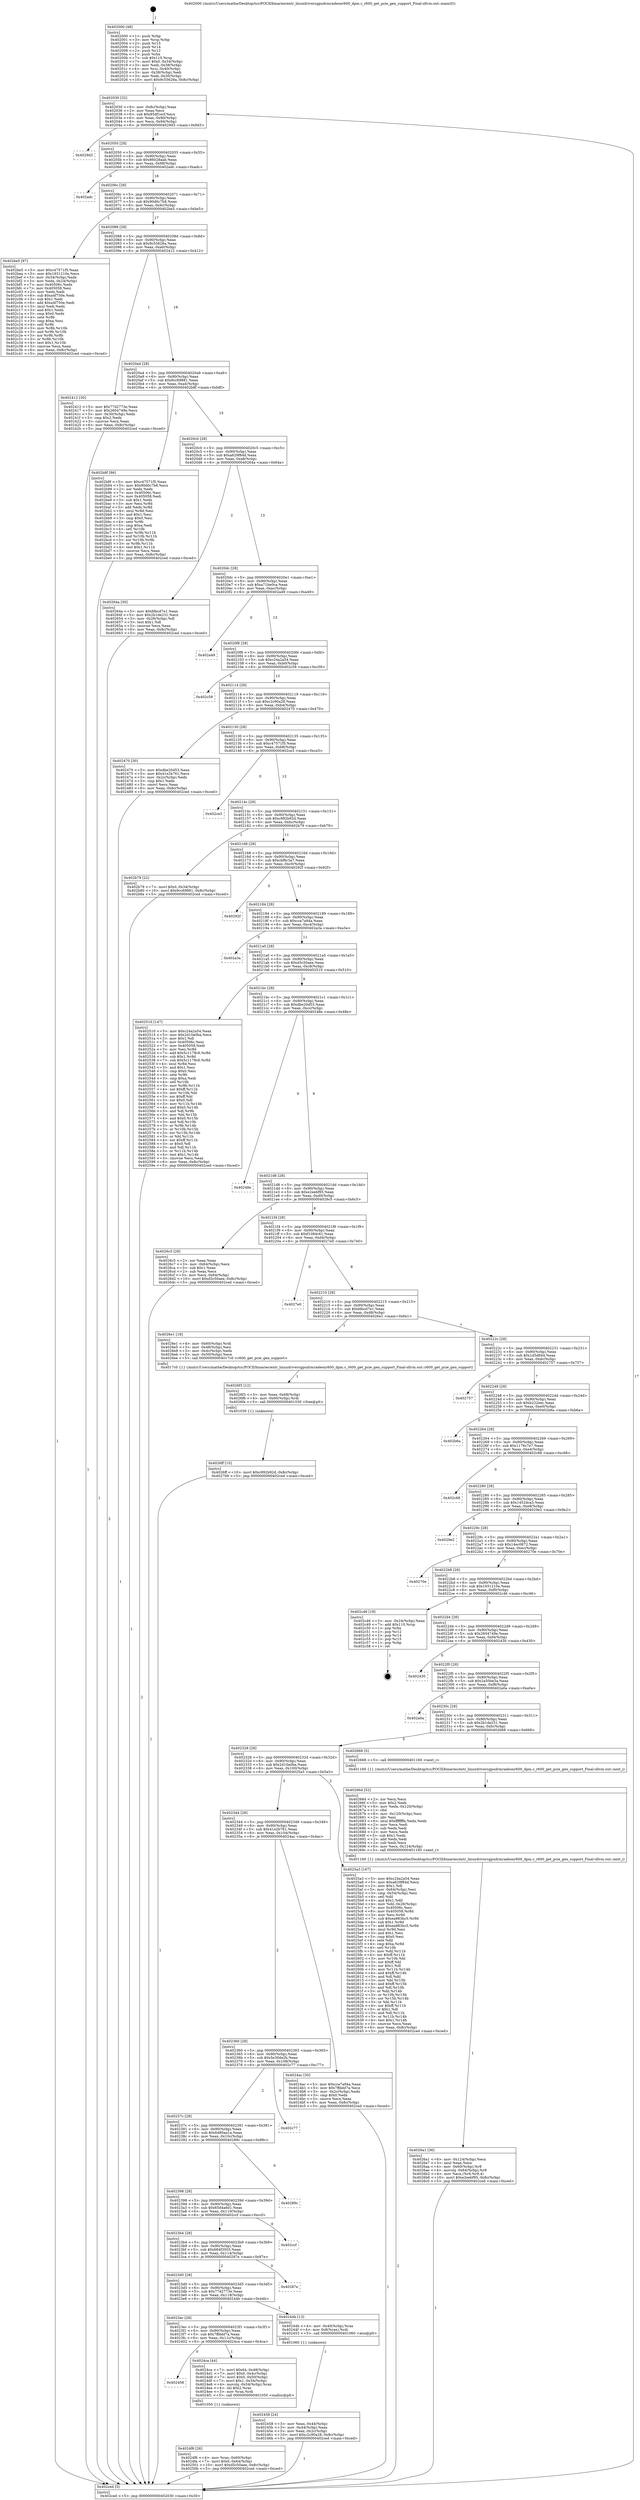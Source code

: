 digraph "0x402000" {
  label = "0x402000 (/mnt/c/Users/mathe/Desktop/tcc/POCII/binaries/extr_linuxdriversgpudrmradeonr600_dpm.c_r600_get_pcie_gen_support_Final-ollvm.out::main(0))"
  labelloc = "t"
  node[shape=record]

  Entry [label="",width=0.3,height=0.3,shape=circle,fillcolor=black,style=filled]
  "0x402030" [label="{
     0x402030 [32]\l
     | [instrs]\l
     &nbsp;&nbsp;0x402030 \<+6\>: mov -0x8c(%rbp),%eax\l
     &nbsp;&nbsp;0x402036 \<+2\>: mov %eax,%ecx\l
     &nbsp;&nbsp;0x402038 \<+6\>: sub $0x85df1ecf,%ecx\l
     &nbsp;&nbsp;0x40203e \<+6\>: mov %eax,-0x90(%rbp)\l
     &nbsp;&nbsp;0x402044 \<+6\>: mov %ecx,-0x94(%rbp)\l
     &nbsp;&nbsp;0x40204a \<+6\>: je 00000000004029d3 \<main+0x9d3\>\l
  }"]
  "0x4029d3" [label="{
     0x4029d3\l
  }", style=dashed]
  "0x402050" [label="{
     0x402050 [28]\l
     | [instrs]\l
     &nbsp;&nbsp;0x402050 \<+5\>: jmp 0000000000402055 \<main+0x55\>\l
     &nbsp;&nbsp;0x402055 \<+6\>: mov -0x90(%rbp),%eax\l
     &nbsp;&nbsp;0x40205b \<+5\>: sub $0x86028aab,%eax\l
     &nbsp;&nbsp;0x402060 \<+6\>: mov %eax,-0x98(%rbp)\l
     &nbsp;&nbsp;0x402066 \<+6\>: je 0000000000402adc \<main+0xadc\>\l
  }"]
  Exit [label="",width=0.3,height=0.3,shape=circle,fillcolor=black,style=filled,peripheries=2]
  "0x402adc" [label="{
     0x402adc\l
  }", style=dashed]
  "0x40206c" [label="{
     0x40206c [28]\l
     | [instrs]\l
     &nbsp;&nbsp;0x40206c \<+5\>: jmp 0000000000402071 \<main+0x71\>\l
     &nbsp;&nbsp;0x402071 \<+6\>: mov -0x90(%rbp),%eax\l
     &nbsp;&nbsp;0x402077 \<+5\>: sub $0x90d0c7b8,%eax\l
     &nbsp;&nbsp;0x40207c \<+6\>: mov %eax,-0x9c(%rbp)\l
     &nbsp;&nbsp;0x402082 \<+6\>: je 0000000000402be5 \<main+0xbe5\>\l
  }"]
  "0x4026ff" [label="{
     0x4026ff [15]\l
     | [instrs]\l
     &nbsp;&nbsp;0x4026ff \<+10\>: movl $0xc992b92d,-0x8c(%rbp)\l
     &nbsp;&nbsp;0x402709 \<+5\>: jmp 0000000000402ced \<main+0xced\>\l
  }"]
  "0x402be5" [label="{
     0x402be5 [97]\l
     | [instrs]\l
     &nbsp;&nbsp;0x402be5 \<+5\>: mov $0xc47571f5,%eax\l
     &nbsp;&nbsp;0x402bea \<+5\>: mov $0x1931210e,%ecx\l
     &nbsp;&nbsp;0x402bef \<+3\>: mov -0x34(%rbp),%edx\l
     &nbsp;&nbsp;0x402bf2 \<+3\>: mov %edx,-0x24(%rbp)\l
     &nbsp;&nbsp;0x402bf5 \<+7\>: mov 0x40506c,%edx\l
     &nbsp;&nbsp;0x402bfc \<+7\>: mov 0x405058,%esi\l
     &nbsp;&nbsp;0x402c03 \<+2\>: mov %edx,%edi\l
     &nbsp;&nbsp;0x402c05 \<+6\>: sub $0xa4f750e,%edi\l
     &nbsp;&nbsp;0x402c0b \<+3\>: sub $0x1,%edi\l
     &nbsp;&nbsp;0x402c0e \<+6\>: add $0xa4f750e,%edi\l
     &nbsp;&nbsp;0x402c14 \<+3\>: imul %edi,%edx\l
     &nbsp;&nbsp;0x402c17 \<+3\>: and $0x1,%edx\l
     &nbsp;&nbsp;0x402c1a \<+3\>: cmp $0x0,%edx\l
     &nbsp;&nbsp;0x402c1d \<+4\>: sete %r8b\l
     &nbsp;&nbsp;0x402c21 \<+3\>: cmp $0xa,%esi\l
     &nbsp;&nbsp;0x402c24 \<+4\>: setl %r9b\l
     &nbsp;&nbsp;0x402c28 \<+3\>: mov %r8b,%r10b\l
     &nbsp;&nbsp;0x402c2b \<+3\>: and %r9b,%r10b\l
     &nbsp;&nbsp;0x402c2e \<+3\>: xor %r9b,%r8b\l
     &nbsp;&nbsp;0x402c31 \<+3\>: or %r8b,%r10b\l
     &nbsp;&nbsp;0x402c34 \<+4\>: test $0x1,%r10b\l
     &nbsp;&nbsp;0x402c38 \<+3\>: cmovne %ecx,%eax\l
     &nbsp;&nbsp;0x402c3b \<+6\>: mov %eax,-0x8c(%rbp)\l
     &nbsp;&nbsp;0x402c41 \<+5\>: jmp 0000000000402ced \<main+0xced\>\l
  }"]
  "0x402088" [label="{
     0x402088 [28]\l
     | [instrs]\l
     &nbsp;&nbsp;0x402088 \<+5\>: jmp 000000000040208d \<main+0x8d\>\l
     &nbsp;&nbsp;0x40208d \<+6\>: mov -0x90(%rbp),%eax\l
     &nbsp;&nbsp;0x402093 \<+5\>: sub $0x9c55626a,%eax\l
     &nbsp;&nbsp;0x402098 \<+6\>: mov %eax,-0xa0(%rbp)\l
     &nbsp;&nbsp;0x40209e \<+6\>: je 0000000000402412 \<main+0x412\>\l
  }"]
  "0x4026f3" [label="{
     0x4026f3 [12]\l
     | [instrs]\l
     &nbsp;&nbsp;0x4026f3 \<+3\>: mov %eax,-0x68(%rbp)\l
     &nbsp;&nbsp;0x4026f6 \<+4\>: mov -0x60(%rbp),%rdi\l
     &nbsp;&nbsp;0x4026fa \<+5\>: call 0000000000401030 \<free@plt\>\l
     | [calls]\l
     &nbsp;&nbsp;0x401030 \{1\} (unknown)\l
  }"]
  "0x402412" [label="{
     0x402412 [30]\l
     | [instrs]\l
     &nbsp;&nbsp;0x402412 \<+5\>: mov $0x77d2773e,%eax\l
     &nbsp;&nbsp;0x402417 \<+5\>: mov $0x2604749e,%ecx\l
     &nbsp;&nbsp;0x40241c \<+3\>: mov -0x30(%rbp),%edx\l
     &nbsp;&nbsp;0x40241f \<+3\>: cmp $0x2,%edx\l
     &nbsp;&nbsp;0x402422 \<+3\>: cmovne %ecx,%eax\l
     &nbsp;&nbsp;0x402425 \<+6\>: mov %eax,-0x8c(%rbp)\l
     &nbsp;&nbsp;0x40242b \<+5\>: jmp 0000000000402ced \<main+0xced\>\l
  }"]
  "0x4020a4" [label="{
     0x4020a4 [28]\l
     | [instrs]\l
     &nbsp;&nbsp;0x4020a4 \<+5\>: jmp 00000000004020a9 \<main+0xa9\>\l
     &nbsp;&nbsp;0x4020a9 \<+6\>: mov -0x90(%rbp),%eax\l
     &nbsp;&nbsp;0x4020af \<+5\>: sub $0x9cc69881,%eax\l
     &nbsp;&nbsp;0x4020b4 \<+6\>: mov %eax,-0xa4(%rbp)\l
     &nbsp;&nbsp;0x4020ba \<+6\>: je 0000000000402b8f \<main+0xb8f\>\l
  }"]
  "0x402ced" [label="{
     0x402ced [5]\l
     | [instrs]\l
     &nbsp;&nbsp;0x402ced \<+5\>: jmp 0000000000402030 \<main+0x30\>\l
  }"]
  "0x402000" [label="{
     0x402000 [48]\l
     | [instrs]\l
     &nbsp;&nbsp;0x402000 \<+1\>: push %rbp\l
     &nbsp;&nbsp;0x402001 \<+3\>: mov %rsp,%rbp\l
     &nbsp;&nbsp;0x402004 \<+2\>: push %r15\l
     &nbsp;&nbsp;0x402006 \<+2\>: push %r14\l
     &nbsp;&nbsp;0x402008 \<+2\>: push %r12\l
     &nbsp;&nbsp;0x40200a \<+1\>: push %rbx\l
     &nbsp;&nbsp;0x40200b \<+7\>: sub $0x110,%rsp\l
     &nbsp;&nbsp;0x402012 \<+7\>: movl $0x0,-0x34(%rbp)\l
     &nbsp;&nbsp;0x402019 \<+3\>: mov %edi,-0x38(%rbp)\l
     &nbsp;&nbsp;0x40201c \<+4\>: mov %rsi,-0x40(%rbp)\l
     &nbsp;&nbsp;0x402020 \<+3\>: mov -0x38(%rbp),%edi\l
     &nbsp;&nbsp;0x402023 \<+3\>: mov %edi,-0x30(%rbp)\l
     &nbsp;&nbsp;0x402026 \<+10\>: movl $0x9c55626a,-0x8c(%rbp)\l
  }"]
  "0x4026a1" [label="{
     0x4026a1 [36]\l
     | [instrs]\l
     &nbsp;&nbsp;0x4026a1 \<+6\>: mov -0x124(%rbp),%ecx\l
     &nbsp;&nbsp;0x4026a7 \<+3\>: imul %eax,%ecx\l
     &nbsp;&nbsp;0x4026aa \<+4\>: mov -0x60(%rbp),%r8\l
     &nbsp;&nbsp;0x4026ae \<+4\>: movslq -0x64(%rbp),%r9\l
     &nbsp;&nbsp;0x4026b2 \<+4\>: mov %ecx,(%r8,%r9,4)\l
     &nbsp;&nbsp;0x4026b6 \<+10\>: movl $0xe2eebf95,-0x8c(%rbp)\l
     &nbsp;&nbsp;0x4026c0 \<+5\>: jmp 0000000000402ced \<main+0xced\>\l
  }"]
  "0x402b8f" [label="{
     0x402b8f [86]\l
     | [instrs]\l
     &nbsp;&nbsp;0x402b8f \<+5\>: mov $0xc47571f5,%eax\l
     &nbsp;&nbsp;0x402b94 \<+5\>: mov $0x90d0c7b8,%ecx\l
     &nbsp;&nbsp;0x402b99 \<+2\>: xor %edx,%edx\l
     &nbsp;&nbsp;0x402b9b \<+7\>: mov 0x40506c,%esi\l
     &nbsp;&nbsp;0x402ba2 \<+7\>: mov 0x405058,%edi\l
     &nbsp;&nbsp;0x402ba9 \<+3\>: sub $0x1,%edx\l
     &nbsp;&nbsp;0x402bac \<+3\>: mov %esi,%r8d\l
     &nbsp;&nbsp;0x402baf \<+3\>: add %edx,%r8d\l
     &nbsp;&nbsp;0x402bb2 \<+4\>: imul %r8d,%esi\l
     &nbsp;&nbsp;0x402bb6 \<+3\>: and $0x1,%esi\l
     &nbsp;&nbsp;0x402bb9 \<+3\>: cmp $0x0,%esi\l
     &nbsp;&nbsp;0x402bbc \<+4\>: sete %r9b\l
     &nbsp;&nbsp;0x402bc0 \<+3\>: cmp $0xa,%edi\l
     &nbsp;&nbsp;0x402bc3 \<+4\>: setl %r10b\l
     &nbsp;&nbsp;0x402bc7 \<+3\>: mov %r9b,%r11b\l
     &nbsp;&nbsp;0x402bca \<+3\>: and %r10b,%r11b\l
     &nbsp;&nbsp;0x402bcd \<+3\>: xor %r10b,%r9b\l
     &nbsp;&nbsp;0x402bd0 \<+3\>: or %r9b,%r11b\l
     &nbsp;&nbsp;0x402bd3 \<+4\>: test $0x1,%r11b\l
     &nbsp;&nbsp;0x402bd7 \<+3\>: cmovne %ecx,%eax\l
     &nbsp;&nbsp;0x402bda \<+6\>: mov %eax,-0x8c(%rbp)\l
     &nbsp;&nbsp;0x402be0 \<+5\>: jmp 0000000000402ced \<main+0xced\>\l
  }"]
  "0x4020c0" [label="{
     0x4020c0 [28]\l
     | [instrs]\l
     &nbsp;&nbsp;0x4020c0 \<+5\>: jmp 00000000004020c5 \<main+0xc5\>\l
     &nbsp;&nbsp;0x4020c5 \<+6\>: mov -0x90(%rbp),%eax\l
     &nbsp;&nbsp;0x4020cb \<+5\>: sub $0xa629f84d,%eax\l
     &nbsp;&nbsp;0x4020d0 \<+6\>: mov %eax,-0xa8(%rbp)\l
     &nbsp;&nbsp;0x4020d6 \<+6\>: je 000000000040264a \<main+0x64a\>\l
  }"]
  "0x40266d" [label="{
     0x40266d [52]\l
     | [instrs]\l
     &nbsp;&nbsp;0x40266d \<+2\>: xor %ecx,%ecx\l
     &nbsp;&nbsp;0x40266f \<+5\>: mov $0x2,%edx\l
     &nbsp;&nbsp;0x402674 \<+6\>: mov %edx,-0x120(%rbp)\l
     &nbsp;&nbsp;0x40267a \<+1\>: cltd\l
     &nbsp;&nbsp;0x40267b \<+6\>: mov -0x120(%rbp),%esi\l
     &nbsp;&nbsp;0x402681 \<+2\>: idiv %esi\l
     &nbsp;&nbsp;0x402683 \<+6\>: imul $0xfffffffe,%edx,%edx\l
     &nbsp;&nbsp;0x402689 \<+2\>: mov %ecx,%edi\l
     &nbsp;&nbsp;0x40268b \<+2\>: sub %edx,%edi\l
     &nbsp;&nbsp;0x40268d \<+2\>: mov %ecx,%edx\l
     &nbsp;&nbsp;0x40268f \<+3\>: sub $0x1,%edx\l
     &nbsp;&nbsp;0x402692 \<+2\>: add %edx,%edi\l
     &nbsp;&nbsp;0x402694 \<+2\>: sub %edi,%ecx\l
     &nbsp;&nbsp;0x402696 \<+6\>: mov %ecx,-0x124(%rbp)\l
     &nbsp;&nbsp;0x40269c \<+5\>: call 0000000000401160 \<next_i\>\l
     | [calls]\l
     &nbsp;&nbsp;0x401160 \{1\} (/mnt/c/Users/mathe/Desktop/tcc/POCII/binaries/extr_linuxdriversgpudrmradeonr600_dpm.c_r600_get_pcie_gen_support_Final-ollvm.out::next_i)\l
  }"]
  "0x40264a" [label="{
     0x40264a [30]\l
     | [instrs]\l
     &nbsp;&nbsp;0x40264a \<+5\>: mov $0xfdbcd7e1,%eax\l
     &nbsp;&nbsp;0x40264f \<+5\>: mov $0x2b1de231,%ecx\l
     &nbsp;&nbsp;0x402654 \<+3\>: mov -0x26(%rbp),%dl\l
     &nbsp;&nbsp;0x402657 \<+3\>: test $0x1,%dl\l
     &nbsp;&nbsp;0x40265a \<+3\>: cmovne %ecx,%eax\l
     &nbsp;&nbsp;0x40265d \<+6\>: mov %eax,-0x8c(%rbp)\l
     &nbsp;&nbsp;0x402663 \<+5\>: jmp 0000000000402ced \<main+0xced\>\l
  }"]
  "0x4020dc" [label="{
     0x4020dc [28]\l
     | [instrs]\l
     &nbsp;&nbsp;0x4020dc \<+5\>: jmp 00000000004020e1 \<main+0xe1\>\l
     &nbsp;&nbsp;0x4020e1 \<+6\>: mov -0x90(%rbp),%eax\l
     &nbsp;&nbsp;0x4020e7 \<+5\>: sub $0xa71be0ca,%eax\l
     &nbsp;&nbsp;0x4020ec \<+6\>: mov %eax,-0xac(%rbp)\l
     &nbsp;&nbsp;0x4020f2 \<+6\>: je 0000000000402a49 \<main+0xa49\>\l
  }"]
  "0x4024f6" [label="{
     0x4024f6 [26]\l
     | [instrs]\l
     &nbsp;&nbsp;0x4024f6 \<+4\>: mov %rax,-0x60(%rbp)\l
     &nbsp;&nbsp;0x4024fa \<+7\>: movl $0x0,-0x64(%rbp)\l
     &nbsp;&nbsp;0x402501 \<+10\>: movl $0xd5c50aee,-0x8c(%rbp)\l
     &nbsp;&nbsp;0x40250b \<+5\>: jmp 0000000000402ced \<main+0xced\>\l
  }"]
  "0x402a49" [label="{
     0x402a49\l
  }", style=dashed]
  "0x4020f8" [label="{
     0x4020f8 [28]\l
     | [instrs]\l
     &nbsp;&nbsp;0x4020f8 \<+5\>: jmp 00000000004020fd \<main+0xfd\>\l
     &nbsp;&nbsp;0x4020fd \<+6\>: mov -0x90(%rbp),%eax\l
     &nbsp;&nbsp;0x402103 \<+5\>: sub $0xc24a2a54,%eax\l
     &nbsp;&nbsp;0x402108 \<+6\>: mov %eax,-0xb0(%rbp)\l
     &nbsp;&nbsp;0x40210e \<+6\>: je 0000000000402c59 \<main+0xc59\>\l
  }"]
  "0x402408" [label="{
     0x402408\l
  }", style=dashed]
  "0x402c59" [label="{
     0x402c59\l
  }", style=dashed]
  "0x402114" [label="{
     0x402114 [28]\l
     | [instrs]\l
     &nbsp;&nbsp;0x402114 \<+5\>: jmp 0000000000402119 \<main+0x119\>\l
     &nbsp;&nbsp;0x402119 \<+6\>: mov -0x90(%rbp),%eax\l
     &nbsp;&nbsp;0x40211f \<+5\>: sub $0xc2c90a28,%eax\l
     &nbsp;&nbsp;0x402124 \<+6\>: mov %eax,-0xb4(%rbp)\l
     &nbsp;&nbsp;0x40212a \<+6\>: je 0000000000402470 \<main+0x470\>\l
  }"]
  "0x4024ca" [label="{
     0x4024ca [44]\l
     | [instrs]\l
     &nbsp;&nbsp;0x4024ca \<+7\>: movl $0x64,-0x48(%rbp)\l
     &nbsp;&nbsp;0x4024d1 \<+7\>: movl $0x0,-0x4c(%rbp)\l
     &nbsp;&nbsp;0x4024d8 \<+7\>: movl $0x0,-0x50(%rbp)\l
     &nbsp;&nbsp;0x4024df \<+7\>: movl $0x1,-0x54(%rbp)\l
     &nbsp;&nbsp;0x4024e6 \<+4\>: movslq -0x54(%rbp),%rax\l
     &nbsp;&nbsp;0x4024ea \<+4\>: shl $0x2,%rax\l
     &nbsp;&nbsp;0x4024ee \<+3\>: mov %rax,%rdi\l
     &nbsp;&nbsp;0x4024f1 \<+5\>: call 0000000000401050 \<malloc@plt\>\l
     | [calls]\l
     &nbsp;&nbsp;0x401050 \{1\} (unknown)\l
  }"]
  "0x402470" [label="{
     0x402470 [30]\l
     | [instrs]\l
     &nbsp;&nbsp;0x402470 \<+5\>: mov $0xdbe20d53,%eax\l
     &nbsp;&nbsp;0x402475 \<+5\>: mov $0x41e2b761,%ecx\l
     &nbsp;&nbsp;0x40247a \<+3\>: mov -0x2c(%rbp),%edx\l
     &nbsp;&nbsp;0x40247d \<+3\>: cmp $0x1,%edx\l
     &nbsp;&nbsp;0x402480 \<+3\>: cmovl %ecx,%eax\l
     &nbsp;&nbsp;0x402483 \<+6\>: mov %eax,-0x8c(%rbp)\l
     &nbsp;&nbsp;0x402489 \<+5\>: jmp 0000000000402ced \<main+0xced\>\l
  }"]
  "0x402130" [label="{
     0x402130 [28]\l
     | [instrs]\l
     &nbsp;&nbsp;0x402130 \<+5\>: jmp 0000000000402135 \<main+0x135\>\l
     &nbsp;&nbsp;0x402135 \<+6\>: mov -0x90(%rbp),%eax\l
     &nbsp;&nbsp;0x40213b \<+5\>: sub $0xc47571f5,%eax\l
     &nbsp;&nbsp;0x402140 \<+6\>: mov %eax,-0xb8(%rbp)\l
     &nbsp;&nbsp;0x402146 \<+6\>: je 0000000000402ce3 \<main+0xce3\>\l
  }"]
  "0x402458" [label="{
     0x402458 [24]\l
     | [instrs]\l
     &nbsp;&nbsp;0x402458 \<+3\>: mov %eax,-0x44(%rbp)\l
     &nbsp;&nbsp;0x40245b \<+3\>: mov -0x44(%rbp),%eax\l
     &nbsp;&nbsp;0x40245e \<+3\>: mov %eax,-0x2c(%rbp)\l
     &nbsp;&nbsp;0x402461 \<+10\>: movl $0xc2c90a28,-0x8c(%rbp)\l
     &nbsp;&nbsp;0x40246b \<+5\>: jmp 0000000000402ced \<main+0xced\>\l
  }"]
  "0x402ce3" [label="{
     0x402ce3\l
  }", style=dashed]
  "0x40214c" [label="{
     0x40214c [28]\l
     | [instrs]\l
     &nbsp;&nbsp;0x40214c \<+5\>: jmp 0000000000402151 \<main+0x151\>\l
     &nbsp;&nbsp;0x402151 \<+6\>: mov -0x90(%rbp),%eax\l
     &nbsp;&nbsp;0x402157 \<+5\>: sub $0xc992b92d,%eax\l
     &nbsp;&nbsp;0x40215c \<+6\>: mov %eax,-0xbc(%rbp)\l
     &nbsp;&nbsp;0x402162 \<+6\>: je 0000000000402b79 \<main+0xb79\>\l
  }"]
  "0x4023ec" [label="{
     0x4023ec [28]\l
     | [instrs]\l
     &nbsp;&nbsp;0x4023ec \<+5\>: jmp 00000000004023f1 \<main+0x3f1\>\l
     &nbsp;&nbsp;0x4023f1 \<+6\>: mov -0x90(%rbp),%eax\l
     &nbsp;&nbsp;0x4023f7 \<+5\>: sub $0x7ffddd7a,%eax\l
     &nbsp;&nbsp;0x4023fc \<+6\>: mov %eax,-0x11c(%rbp)\l
     &nbsp;&nbsp;0x402402 \<+6\>: je 00000000004024ca \<main+0x4ca\>\l
  }"]
  "0x402b79" [label="{
     0x402b79 [22]\l
     | [instrs]\l
     &nbsp;&nbsp;0x402b79 \<+7\>: movl $0x0,-0x34(%rbp)\l
     &nbsp;&nbsp;0x402b80 \<+10\>: movl $0x9cc69881,-0x8c(%rbp)\l
     &nbsp;&nbsp;0x402b8a \<+5\>: jmp 0000000000402ced \<main+0xced\>\l
  }"]
  "0x402168" [label="{
     0x402168 [28]\l
     | [instrs]\l
     &nbsp;&nbsp;0x402168 \<+5\>: jmp 000000000040216d \<main+0x16d\>\l
     &nbsp;&nbsp;0x40216d \<+6\>: mov -0x90(%rbp),%eax\l
     &nbsp;&nbsp;0x402173 \<+5\>: sub $0xcbf8c3a7,%eax\l
     &nbsp;&nbsp;0x402178 \<+6\>: mov %eax,-0xc0(%rbp)\l
     &nbsp;&nbsp;0x40217e \<+6\>: je 000000000040292f \<main+0x92f\>\l
  }"]
  "0x40244b" [label="{
     0x40244b [13]\l
     | [instrs]\l
     &nbsp;&nbsp;0x40244b \<+4\>: mov -0x40(%rbp),%rax\l
     &nbsp;&nbsp;0x40244f \<+4\>: mov 0x8(%rax),%rdi\l
     &nbsp;&nbsp;0x402453 \<+5\>: call 0000000000401060 \<atoi@plt\>\l
     | [calls]\l
     &nbsp;&nbsp;0x401060 \{1\} (unknown)\l
  }"]
  "0x40292f" [label="{
     0x40292f\l
  }", style=dashed]
  "0x402184" [label="{
     0x402184 [28]\l
     | [instrs]\l
     &nbsp;&nbsp;0x402184 \<+5\>: jmp 0000000000402189 \<main+0x189\>\l
     &nbsp;&nbsp;0x402189 \<+6\>: mov -0x90(%rbp),%eax\l
     &nbsp;&nbsp;0x40218f \<+5\>: sub $0xcca7a94a,%eax\l
     &nbsp;&nbsp;0x402194 \<+6\>: mov %eax,-0xc4(%rbp)\l
     &nbsp;&nbsp;0x40219a \<+6\>: je 0000000000402a3a \<main+0xa3a\>\l
  }"]
  "0x4023d0" [label="{
     0x4023d0 [28]\l
     | [instrs]\l
     &nbsp;&nbsp;0x4023d0 \<+5\>: jmp 00000000004023d5 \<main+0x3d5\>\l
     &nbsp;&nbsp;0x4023d5 \<+6\>: mov -0x90(%rbp),%eax\l
     &nbsp;&nbsp;0x4023db \<+5\>: sub $0x77d2773e,%eax\l
     &nbsp;&nbsp;0x4023e0 \<+6\>: mov %eax,-0x118(%rbp)\l
     &nbsp;&nbsp;0x4023e6 \<+6\>: je 000000000040244b \<main+0x44b\>\l
  }"]
  "0x402a3a" [label="{
     0x402a3a\l
  }", style=dashed]
  "0x4021a0" [label="{
     0x4021a0 [28]\l
     | [instrs]\l
     &nbsp;&nbsp;0x4021a0 \<+5\>: jmp 00000000004021a5 \<main+0x1a5\>\l
     &nbsp;&nbsp;0x4021a5 \<+6\>: mov -0x90(%rbp),%eax\l
     &nbsp;&nbsp;0x4021ab \<+5\>: sub $0xd5c50aee,%eax\l
     &nbsp;&nbsp;0x4021b0 \<+6\>: mov %eax,-0xc8(%rbp)\l
     &nbsp;&nbsp;0x4021b6 \<+6\>: je 0000000000402510 \<main+0x510\>\l
  }"]
  "0x40287e" [label="{
     0x40287e\l
  }", style=dashed]
  "0x402510" [label="{
     0x402510 [147]\l
     | [instrs]\l
     &nbsp;&nbsp;0x402510 \<+5\>: mov $0xc24a2a54,%eax\l
     &nbsp;&nbsp;0x402515 \<+5\>: mov $0x2d10a0ba,%ecx\l
     &nbsp;&nbsp;0x40251a \<+2\>: mov $0x1,%dl\l
     &nbsp;&nbsp;0x40251c \<+7\>: mov 0x40506c,%esi\l
     &nbsp;&nbsp;0x402523 \<+7\>: mov 0x405058,%edi\l
     &nbsp;&nbsp;0x40252a \<+3\>: mov %esi,%r8d\l
     &nbsp;&nbsp;0x40252d \<+7\>: add $0x5c1178c6,%r8d\l
     &nbsp;&nbsp;0x402534 \<+4\>: sub $0x1,%r8d\l
     &nbsp;&nbsp;0x402538 \<+7\>: sub $0x5c1178c6,%r8d\l
     &nbsp;&nbsp;0x40253f \<+4\>: imul %r8d,%esi\l
     &nbsp;&nbsp;0x402543 \<+3\>: and $0x1,%esi\l
     &nbsp;&nbsp;0x402546 \<+3\>: cmp $0x0,%esi\l
     &nbsp;&nbsp;0x402549 \<+4\>: sete %r9b\l
     &nbsp;&nbsp;0x40254d \<+3\>: cmp $0xa,%edi\l
     &nbsp;&nbsp;0x402550 \<+4\>: setl %r10b\l
     &nbsp;&nbsp;0x402554 \<+3\>: mov %r9b,%r11b\l
     &nbsp;&nbsp;0x402557 \<+4\>: xor $0xff,%r11b\l
     &nbsp;&nbsp;0x40255b \<+3\>: mov %r10b,%bl\l
     &nbsp;&nbsp;0x40255e \<+3\>: xor $0xff,%bl\l
     &nbsp;&nbsp;0x402561 \<+3\>: xor $0x0,%dl\l
     &nbsp;&nbsp;0x402564 \<+3\>: mov %r11b,%r14b\l
     &nbsp;&nbsp;0x402567 \<+4\>: and $0x0,%r14b\l
     &nbsp;&nbsp;0x40256b \<+3\>: and %dl,%r9b\l
     &nbsp;&nbsp;0x40256e \<+3\>: mov %bl,%r15b\l
     &nbsp;&nbsp;0x402571 \<+4\>: and $0x0,%r15b\l
     &nbsp;&nbsp;0x402575 \<+3\>: and %dl,%r10b\l
     &nbsp;&nbsp;0x402578 \<+3\>: or %r9b,%r14b\l
     &nbsp;&nbsp;0x40257b \<+3\>: or %r10b,%r15b\l
     &nbsp;&nbsp;0x40257e \<+3\>: xor %r15b,%r14b\l
     &nbsp;&nbsp;0x402581 \<+3\>: or %bl,%r11b\l
     &nbsp;&nbsp;0x402584 \<+4\>: xor $0xff,%r11b\l
     &nbsp;&nbsp;0x402588 \<+3\>: or $0x0,%dl\l
     &nbsp;&nbsp;0x40258b \<+3\>: and %dl,%r11b\l
     &nbsp;&nbsp;0x40258e \<+3\>: or %r11b,%r14b\l
     &nbsp;&nbsp;0x402591 \<+4\>: test $0x1,%r14b\l
     &nbsp;&nbsp;0x402595 \<+3\>: cmovne %ecx,%eax\l
     &nbsp;&nbsp;0x402598 \<+6\>: mov %eax,-0x8c(%rbp)\l
     &nbsp;&nbsp;0x40259e \<+5\>: jmp 0000000000402ced \<main+0xced\>\l
  }"]
  "0x4021bc" [label="{
     0x4021bc [28]\l
     | [instrs]\l
     &nbsp;&nbsp;0x4021bc \<+5\>: jmp 00000000004021c1 \<main+0x1c1\>\l
     &nbsp;&nbsp;0x4021c1 \<+6\>: mov -0x90(%rbp),%eax\l
     &nbsp;&nbsp;0x4021c7 \<+5\>: sub $0xdbe20d53,%eax\l
     &nbsp;&nbsp;0x4021cc \<+6\>: mov %eax,-0xcc(%rbp)\l
     &nbsp;&nbsp;0x4021d2 \<+6\>: je 000000000040248e \<main+0x48e\>\l
  }"]
  "0x4023b4" [label="{
     0x4023b4 [28]\l
     | [instrs]\l
     &nbsp;&nbsp;0x4023b4 \<+5\>: jmp 00000000004023b9 \<main+0x3b9\>\l
     &nbsp;&nbsp;0x4023b9 \<+6\>: mov -0x90(%rbp),%eax\l
     &nbsp;&nbsp;0x4023bf \<+5\>: sub $0x684f3503,%eax\l
     &nbsp;&nbsp;0x4023c4 \<+6\>: mov %eax,-0x114(%rbp)\l
     &nbsp;&nbsp;0x4023ca \<+6\>: je 000000000040287e \<main+0x87e\>\l
  }"]
  "0x40248e" [label="{
     0x40248e\l
  }", style=dashed]
  "0x4021d8" [label="{
     0x4021d8 [28]\l
     | [instrs]\l
     &nbsp;&nbsp;0x4021d8 \<+5\>: jmp 00000000004021dd \<main+0x1dd\>\l
     &nbsp;&nbsp;0x4021dd \<+6\>: mov -0x90(%rbp),%eax\l
     &nbsp;&nbsp;0x4021e3 \<+5\>: sub $0xe2eebf95,%eax\l
     &nbsp;&nbsp;0x4021e8 \<+6\>: mov %eax,-0xd0(%rbp)\l
     &nbsp;&nbsp;0x4021ee \<+6\>: je 00000000004026c5 \<main+0x6c5\>\l
  }"]
  "0x402ccf" [label="{
     0x402ccf\l
  }", style=dashed]
  "0x4026c5" [label="{
     0x4026c5 [28]\l
     | [instrs]\l
     &nbsp;&nbsp;0x4026c5 \<+2\>: xor %eax,%eax\l
     &nbsp;&nbsp;0x4026c7 \<+3\>: mov -0x64(%rbp),%ecx\l
     &nbsp;&nbsp;0x4026ca \<+3\>: sub $0x1,%eax\l
     &nbsp;&nbsp;0x4026cd \<+2\>: sub %eax,%ecx\l
     &nbsp;&nbsp;0x4026cf \<+3\>: mov %ecx,-0x64(%rbp)\l
     &nbsp;&nbsp;0x4026d2 \<+10\>: movl $0xd5c50aee,-0x8c(%rbp)\l
     &nbsp;&nbsp;0x4026dc \<+5\>: jmp 0000000000402ced \<main+0xced\>\l
  }"]
  "0x4021f4" [label="{
     0x4021f4 [28]\l
     | [instrs]\l
     &nbsp;&nbsp;0x4021f4 \<+5\>: jmp 00000000004021f9 \<main+0x1f9\>\l
     &nbsp;&nbsp;0x4021f9 \<+6\>: mov -0x90(%rbp),%eax\l
     &nbsp;&nbsp;0x4021ff \<+5\>: sub $0xf1084c61,%eax\l
     &nbsp;&nbsp;0x402204 \<+6\>: mov %eax,-0xd4(%rbp)\l
     &nbsp;&nbsp;0x40220a \<+6\>: je 00000000004027e0 \<main+0x7e0\>\l
  }"]
  "0x402398" [label="{
     0x402398 [28]\l
     | [instrs]\l
     &nbsp;&nbsp;0x402398 \<+5\>: jmp 000000000040239d \<main+0x39d\>\l
     &nbsp;&nbsp;0x40239d \<+6\>: mov -0x90(%rbp),%eax\l
     &nbsp;&nbsp;0x4023a3 \<+5\>: sub $0x65d4a6d1,%eax\l
     &nbsp;&nbsp;0x4023a8 \<+6\>: mov %eax,-0x110(%rbp)\l
     &nbsp;&nbsp;0x4023ae \<+6\>: je 0000000000402ccf \<main+0xccf\>\l
  }"]
  "0x4027e0" [label="{
     0x4027e0\l
  }", style=dashed]
  "0x402210" [label="{
     0x402210 [28]\l
     | [instrs]\l
     &nbsp;&nbsp;0x402210 \<+5\>: jmp 0000000000402215 \<main+0x215\>\l
     &nbsp;&nbsp;0x402215 \<+6\>: mov -0x90(%rbp),%eax\l
     &nbsp;&nbsp;0x40221b \<+5\>: sub $0xfdbcd7e1,%eax\l
     &nbsp;&nbsp;0x402220 \<+6\>: mov %eax,-0xd8(%rbp)\l
     &nbsp;&nbsp;0x402226 \<+6\>: je 00000000004026e1 \<main+0x6e1\>\l
  }"]
  "0x40289c" [label="{
     0x40289c\l
  }", style=dashed]
  "0x4026e1" [label="{
     0x4026e1 [18]\l
     | [instrs]\l
     &nbsp;&nbsp;0x4026e1 \<+4\>: mov -0x60(%rbp),%rdi\l
     &nbsp;&nbsp;0x4026e5 \<+3\>: mov -0x48(%rbp),%esi\l
     &nbsp;&nbsp;0x4026e8 \<+3\>: mov -0x4c(%rbp),%edx\l
     &nbsp;&nbsp;0x4026eb \<+3\>: mov -0x50(%rbp),%ecx\l
     &nbsp;&nbsp;0x4026ee \<+5\>: call 00000000004017c0 \<r600_get_pcie_gen_support\>\l
     | [calls]\l
     &nbsp;&nbsp;0x4017c0 \{1\} (/mnt/c/Users/mathe/Desktop/tcc/POCII/binaries/extr_linuxdriversgpudrmradeonr600_dpm.c_r600_get_pcie_gen_support_Final-ollvm.out::r600_get_pcie_gen_support)\l
  }"]
  "0x40222c" [label="{
     0x40222c [28]\l
     | [instrs]\l
     &nbsp;&nbsp;0x40222c \<+5\>: jmp 0000000000402231 \<main+0x231\>\l
     &nbsp;&nbsp;0x402231 \<+6\>: mov -0x90(%rbp),%eax\l
     &nbsp;&nbsp;0x402237 \<+5\>: sub $0x1d5d844,%eax\l
     &nbsp;&nbsp;0x40223c \<+6\>: mov %eax,-0xdc(%rbp)\l
     &nbsp;&nbsp;0x402242 \<+6\>: je 0000000000402757 \<main+0x757\>\l
  }"]
  "0x40237c" [label="{
     0x40237c [28]\l
     | [instrs]\l
     &nbsp;&nbsp;0x40237c \<+5\>: jmp 0000000000402381 \<main+0x381\>\l
     &nbsp;&nbsp;0x402381 \<+6\>: mov -0x90(%rbp),%eax\l
     &nbsp;&nbsp;0x402387 \<+5\>: sub $0x6480aa1a,%eax\l
     &nbsp;&nbsp;0x40238c \<+6\>: mov %eax,-0x10c(%rbp)\l
     &nbsp;&nbsp;0x402392 \<+6\>: je 000000000040289c \<main+0x89c\>\l
  }"]
  "0x402757" [label="{
     0x402757\l
  }", style=dashed]
  "0x402248" [label="{
     0x402248 [28]\l
     | [instrs]\l
     &nbsp;&nbsp;0x402248 \<+5\>: jmp 000000000040224d \<main+0x24d\>\l
     &nbsp;&nbsp;0x40224d \<+6\>: mov -0x90(%rbp),%eax\l
     &nbsp;&nbsp;0x402253 \<+5\>: sub $0xb222eec,%eax\l
     &nbsp;&nbsp;0x402258 \<+6\>: mov %eax,-0xe0(%rbp)\l
     &nbsp;&nbsp;0x40225e \<+6\>: je 0000000000402b6a \<main+0xb6a\>\l
  }"]
  "0x402c77" [label="{
     0x402c77\l
  }", style=dashed]
  "0x402b6a" [label="{
     0x402b6a\l
  }", style=dashed]
  "0x402264" [label="{
     0x402264 [28]\l
     | [instrs]\l
     &nbsp;&nbsp;0x402264 \<+5\>: jmp 0000000000402269 \<main+0x269\>\l
     &nbsp;&nbsp;0x402269 \<+6\>: mov -0x90(%rbp),%eax\l
     &nbsp;&nbsp;0x40226f \<+5\>: sub $0x1176c7e7,%eax\l
     &nbsp;&nbsp;0x402274 \<+6\>: mov %eax,-0xe4(%rbp)\l
     &nbsp;&nbsp;0x40227a \<+6\>: je 0000000000402c68 \<main+0xc68\>\l
  }"]
  "0x402360" [label="{
     0x402360 [28]\l
     | [instrs]\l
     &nbsp;&nbsp;0x402360 \<+5\>: jmp 0000000000402365 \<main+0x365\>\l
     &nbsp;&nbsp;0x402365 \<+6\>: mov -0x90(%rbp),%eax\l
     &nbsp;&nbsp;0x40236b \<+5\>: sub $0x5e30de2b,%eax\l
     &nbsp;&nbsp;0x402370 \<+6\>: mov %eax,-0x108(%rbp)\l
     &nbsp;&nbsp;0x402376 \<+6\>: je 0000000000402c77 \<main+0xc77\>\l
  }"]
  "0x402c68" [label="{
     0x402c68\l
  }", style=dashed]
  "0x402280" [label="{
     0x402280 [28]\l
     | [instrs]\l
     &nbsp;&nbsp;0x402280 \<+5\>: jmp 0000000000402285 \<main+0x285\>\l
     &nbsp;&nbsp;0x402285 \<+6\>: mov -0x90(%rbp),%eax\l
     &nbsp;&nbsp;0x40228b \<+5\>: sub $0x1452dca3,%eax\l
     &nbsp;&nbsp;0x402290 \<+6\>: mov %eax,-0xe8(%rbp)\l
     &nbsp;&nbsp;0x402296 \<+6\>: je 00000000004029e2 \<main+0x9e2\>\l
  }"]
  "0x4024ac" [label="{
     0x4024ac [30]\l
     | [instrs]\l
     &nbsp;&nbsp;0x4024ac \<+5\>: mov $0xcca7a94a,%eax\l
     &nbsp;&nbsp;0x4024b1 \<+5\>: mov $0x7ffddd7a,%ecx\l
     &nbsp;&nbsp;0x4024b6 \<+3\>: mov -0x2c(%rbp),%edx\l
     &nbsp;&nbsp;0x4024b9 \<+3\>: cmp $0x0,%edx\l
     &nbsp;&nbsp;0x4024bc \<+3\>: cmove %ecx,%eax\l
     &nbsp;&nbsp;0x4024bf \<+6\>: mov %eax,-0x8c(%rbp)\l
     &nbsp;&nbsp;0x4024c5 \<+5\>: jmp 0000000000402ced \<main+0xced\>\l
  }"]
  "0x4029e2" [label="{
     0x4029e2\l
  }", style=dashed]
  "0x40229c" [label="{
     0x40229c [28]\l
     | [instrs]\l
     &nbsp;&nbsp;0x40229c \<+5\>: jmp 00000000004022a1 \<main+0x2a1\>\l
     &nbsp;&nbsp;0x4022a1 \<+6\>: mov -0x90(%rbp),%eax\l
     &nbsp;&nbsp;0x4022a7 \<+5\>: sub $0x14ec0872,%eax\l
     &nbsp;&nbsp;0x4022ac \<+6\>: mov %eax,-0xec(%rbp)\l
     &nbsp;&nbsp;0x4022b2 \<+6\>: je 000000000040270e \<main+0x70e\>\l
  }"]
  "0x402344" [label="{
     0x402344 [28]\l
     | [instrs]\l
     &nbsp;&nbsp;0x402344 \<+5\>: jmp 0000000000402349 \<main+0x349\>\l
     &nbsp;&nbsp;0x402349 \<+6\>: mov -0x90(%rbp),%eax\l
     &nbsp;&nbsp;0x40234f \<+5\>: sub $0x41e2b761,%eax\l
     &nbsp;&nbsp;0x402354 \<+6\>: mov %eax,-0x104(%rbp)\l
     &nbsp;&nbsp;0x40235a \<+6\>: je 00000000004024ac \<main+0x4ac\>\l
  }"]
  "0x40270e" [label="{
     0x40270e\l
  }", style=dashed]
  "0x4022b8" [label="{
     0x4022b8 [28]\l
     | [instrs]\l
     &nbsp;&nbsp;0x4022b8 \<+5\>: jmp 00000000004022bd \<main+0x2bd\>\l
     &nbsp;&nbsp;0x4022bd \<+6\>: mov -0x90(%rbp),%eax\l
     &nbsp;&nbsp;0x4022c3 \<+5\>: sub $0x1931210e,%eax\l
     &nbsp;&nbsp;0x4022c8 \<+6\>: mov %eax,-0xf0(%rbp)\l
     &nbsp;&nbsp;0x4022ce \<+6\>: je 0000000000402c46 \<main+0xc46\>\l
  }"]
  "0x4025a3" [label="{
     0x4025a3 [167]\l
     | [instrs]\l
     &nbsp;&nbsp;0x4025a3 \<+5\>: mov $0xc24a2a54,%eax\l
     &nbsp;&nbsp;0x4025a8 \<+5\>: mov $0xa629f84d,%ecx\l
     &nbsp;&nbsp;0x4025ad \<+2\>: mov $0x1,%dl\l
     &nbsp;&nbsp;0x4025af \<+3\>: mov -0x64(%rbp),%esi\l
     &nbsp;&nbsp;0x4025b2 \<+3\>: cmp -0x54(%rbp),%esi\l
     &nbsp;&nbsp;0x4025b5 \<+4\>: setl %dil\l
     &nbsp;&nbsp;0x4025b9 \<+4\>: and $0x1,%dil\l
     &nbsp;&nbsp;0x4025bd \<+4\>: mov %dil,-0x26(%rbp)\l
     &nbsp;&nbsp;0x4025c1 \<+7\>: mov 0x40506c,%esi\l
     &nbsp;&nbsp;0x4025c8 \<+8\>: mov 0x405058,%r8d\l
     &nbsp;&nbsp;0x4025d0 \<+3\>: mov %esi,%r9d\l
     &nbsp;&nbsp;0x4025d3 \<+7\>: sub $0xea983bc5,%r9d\l
     &nbsp;&nbsp;0x4025da \<+4\>: sub $0x1,%r9d\l
     &nbsp;&nbsp;0x4025de \<+7\>: add $0xea983bc5,%r9d\l
     &nbsp;&nbsp;0x4025e5 \<+4\>: imul %r9d,%esi\l
     &nbsp;&nbsp;0x4025e9 \<+3\>: and $0x1,%esi\l
     &nbsp;&nbsp;0x4025ec \<+3\>: cmp $0x0,%esi\l
     &nbsp;&nbsp;0x4025ef \<+4\>: sete %dil\l
     &nbsp;&nbsp;0x4025f3 \<+4\>: cmp $0xa,%r8d\l
     &nbsp;&nbsp;0x4025f7 \<+4\>: setl %r10b\l
     &nbsp;&nbsp;0x4025fb \<+3\>: mov %dil,%r11b\l
     &nbsp;&nbsp;0x4025fe \<+4\>: xor $0xff,%r11b\l
     &nbsp;&nbsp;0x402602 \<+3\>: mov %r10b,%bl\l
     &nbsp;&nbsp;0x402605 \<+3\>: xor $0xff,%bl\l
     &nbsp;&nbsp;0x402608 \<+3\>: xor $0x1,%dl\l
     &nbsp;&nbsp;0x40260b \<+3\>: mov %r11b,%r14b\l
     &nbsp;&nbsp;0x40260e \<+4\>: and $0xff,%r14b\l
     &nbsp;&nbsp;0x402612 \<+3\>: and %dl,%dil\l
     &nbsp;&nbsp;0x402615 \<+3\>: mov %bl,%r15b\l
     &nbsp;&nbsp;0x402618 \<+4\>: and $0xff,%r15b\l
     &nbsp;&nbsp;0x40261c \<+3\>: and %dl,%r10b\l
     &nbsp;&nbsp;0x40261f \<+3\>: or %dil,%r14b\l
     &nbsp;&nbsp;0x402622 \<+3\>: or %r10b,%r15b\l
     &nbsp;&nbsp;0x402625 \<+3\>: xor %r15b,%r14b\l
     &nbsp;&nbsp;0x402628 \<+3\>: or %bl,%r11b\l
     &nbsp;&nbsp;0x40262b \<+4\>: xor $0xff,%r11b\l
     &nbsp;&nbsp;0x40262f \<+3\>: or $0x1,%dl\l
     &nbsp;&nbsp;0x402632 \<+3\>: and %dl,%r11b\l
     &nbsp;&nbsp;0x402635 \<+3\>: or %r11b,%r14b\l
     &nbsp;&nbsp;0x402638 \<+4\>: test $0x1,%r14b\l
     &nbsp;&nbsp;0x40263c \<+3\>: cmovne %ecx,%eax\l
     &nbsp;&nbsp;0x40263f \<+6\>: mov %eax,-0x8c(%rbp)\l
     &nbsp;&nbsp;0x402645 \<+5\>: jmp 0000000000402ced \<main+0xced\>\l
  }"]
  "0x402c46" [label="{
     0x402c46 [19]\l
     | [instrs]\l
     &nbsp;&nbsp;0x402c46 \<+3\>: mov -0x24(%rbp),%eax\l
     &nbsp;&nbsp;0x402c49 \<+7\>: add $0x110,%rsp\l
     &nbsp;&nbsp;0x402c50 \<+1\>: pop %rbx\l
     &nbsp;&nbsp;0x402c51 \<+2\>: pop %r12\l
     &nbsp;&nbsp;0x402c53 \<+2\>: pop %r14\l
     &nbsp;&nbsp;0x402c55 \<+2\>: pop %r15\l
     &nbsp;&nbsp;0x402c57 \<+1\>: pop %rbp\l
     &nbsp;&nbsp;0x402c58 \<+1\>: ret\l
  }"]
  "0x4022d4" [label="{
     0x4022d4 [28]\l
     | [instrs]\l
     &nbsp;&nbsp;0x4022d4 \<+5\>: jmp 00000000004022d9 \<main+0x2d9\>\l
     &nbsp;&nbsp;0x4022d9 \<+6\>: mov -0x90(%rbp),%eax\l
     &nbsp;&nbsp;0x4022df \<+5\>: sub $0x2604749e,%eax\l
     &nbsp;&nbsp;0x4022e4 \<+6\>: mov %eax,-0xf4(%rbp)\l
     &nbsp;&nbsp;0x4022ea \<+6\>: je 0000000000402430 \<main+0x430\>\l
  }"]
  "0x402328" [label="{
     0x402328 [28]\l
     | [instrs]\l
     &nbsp;&nbsp;0x402328 \<+5\>: jmp 000000000040232d \<main+0x32d\>\l
     &nbsp;&nbsp;0x40232d \<+6\>: mov -0x90(%rbp),%eax\l
     &nbsp;&nbsp;0x402333 \<+5\>: sub $0x2d10a0ba,%eax\l
     &nbsp;&nbsp;0x402338 \<+6\>: mov %eax,-0x100(%rbp)\l
     &nbsp;&nbsp;0x40233e \<+6\>: je 00000000004025a3 \<main+0x5a3\>\l
  }"]
  "0x402430" [label="{
     0x402430\l
  }", style=dashed]
  "0x4022f0" [label="{
     0x4022f0 [28]\l
     | [instrs]\l
     &nbsp;&nbsp;0x4022f0 \<+5\>: jmp 00000000004022f5 \<main+0x2f5\>\l
     &nbsp;&nbsp;0x4022f5 \<+6\>: mov -0x90(%rbp),%eax\l
     &nbsp;&nbsp;0x4022fb \<+5\>: sub $0x2a50be3a,%eax\l
     &nbsp;&nbsp;0x402300 \<+6\>: mov %eax,-0xf8(%rbp)\l
     &nbsp;&nbsp;0x402306 \<+6\>: je 0000000000402a0a \<main+0xa0a\>\l
  }"]
  "0x402668" [label="{
     0x402668 [5]\l
     | [instrs]\l
     &nbsp;&nbsp;0x402668 \<+5\>: call 0000000000401160 \<next_i\>\l
     | [calls]\l
     &nbsp;&nbsp;0x401160 \{1\} (/mnt/c/Users/mathe/Desktop/tcc/POCII/binaries/extr_linuxdriversgpudrmradeonr600_dpm.c_r600_get_pcie_gen_support_Final-ollvm.out::next_i)\l
  }"]
  "0x402a0a" [label="{
     0x402a0a\l
  }", style=dashed]
  "0x40230c" [label="{
     0x40230c [28]\l
     | [instrs]\l
     &nbsp;&nbsp;0x40230c \<+5\>: jmp 0000000000402311 \<main+0x311\>\l
     &nbsp;&nbsp;0x402311 \<+6\>: mov -0x90(%rbp),%eax\l
     &nbsp;&nbsp;0x402317 \<+5\>: sub $0x2b1de231,%eax\l
     &nbsp;&nbsp;0x40231c \<+6\>: mov %eax,-0xfc(%rbp)\l
     &nbsp;&nbsp;0x402322 \<+6\>: je 0000000000402668 \<main+0x668\>\l
  }"]
  Entry -> "0x402000" [label=" 1"]
  "0x402030" -> "0x4029d3" [label=" 0"]
  "0x402030" -> "0x402050" [label=" 18"]
  "0x402c46" -> Exit [label=" 1"]
  "0x402050" -> "0x402adc" [label=" 0"]
  "0x402050" -> "0x40206c" [label=" 18"]
  "0x402be5" -> "0x402ced" [label=" 1"]
  "0x40206c" -> "0x402be5" [label=" 1"]
  "0x40206c" -> "0x402088" [label=" 17"]
  "0x402b8f" -> "0x402ced" [label=" 1"]
  "0x402088" -> "0x402412" [label=" 1"]
  "0x402088" -> "0x4020a4" [label=" 16"]
  "0x402412" -> "0x402ced" [label=" 1"]
  "0x402000" -> "0x402030" [label=" 1"]
  "0x402ced" -> "0x402030" [label=" 17"]
  "0x402b79" -> "0x402ced" [label=" 1"]
  "0x4020a4" -> "0x402b8f" [label=" 1"]
  "0x4020a4" -> "0x4020c0" [label=" 15"]
  "0x4026ff" -> "0x402ced" [label=" 1"]
  "0x4020c0" -> "0x40264a" [label=" 2"]
  "0x4020c0" -> "0x4020dc" [label=" 13"]
  "0x4026f3" -> "0x4026ff" [label=" 1"]
  "0x4020dc" -> "0x402a49" [label=" 0"]
  "0x4020dc" -> "0x4020f8" [label=" 13"]
  "0x4026e1" -> "0x4026f3" [label=" 1"]
  "0x4020f8" -> "0x402c59" [label=" 0"]
  "0x4020f8" -> "0x402114" [label=" 13"]
  "0x4026c5" -> "0x402ced" [label=" 1"]
  "0x402114" -> "0x402470" [label=" 1"]
  "0x402114" -> "0x402130" [label=" 12"]
  "0x4026a1" -> "0x402ced" [label=" 1"]
  "0x402130" -> "0x402ce3" [label=" 0"]
  "0x402130" -> "0x40214c" [label=" 12"]
  "0x402668" -> "0x40266d" [label=" 1"]
  "0x40214c" -> "0x402b79" [label=" 1"]
  "0x40214c" -> "0x402168" [label=" 11"]
  "0x40264a" -> "0x402ced" [label=" 2"]
  "0x402168" -> "0x40292f" [label=" 0"]
  "0x402168" -> "0x402184" [label=" 11"]
  "0x4025a3" -> "0x402ced" [label=" 2"]
  "0x402184" -> "0x402a3a" [label=" 0"]
  "0x402184" -> "0x4021a0" [label=" 11"]
  "0x4024f6" -> "0x402ced" [label=" 1"]
  "0x4021a0" -> "0x402510" [label=" 2"]
  "0x4021a0" -> "0x4021bc" [label=" 9"]
  "0x4024ca" -> "0x4024f6" [label=" 1"]
  "0x4021bc" -> "0x40248e" [label=" 0"]
  "0x4021bc" -> "0x4021d8" [label=" 9"]
  "0x4023ec" -> "0x4024ca" [label=" 1"]
  "0x4021d8" -> "0x4026c5" [label=" 1"]
  "0x4021d8" -> "0x4021f4" [label=" 8"]
  "0x40266d" -> "0x4026a1" [label=" 1"]
  "0x4021f4" -> "0x4027e0" [label=" 0"]
  "0x4021f4" -> "0x402210" [label=" 8"]
  "0x402470" -> "0x402ced" [label=" 1"]
  "0x402210" -> "0x4026e1" [label=" 1"]
  "0x402210" -> "0x40222c" [label=" 7"]
  "0x402458" -> "0x402ced" [label=" 1"]
  "0x40222c" -> "0x402757" [label=" 0"]
  "0x40222c" -> "0x402248" [label=" 7"]
  "0x4023d0" -> "0x4023ec" [label=" 1"]
  "0x402248" -> "0x402b6a" [label=" 0"]
  "0x402248" -> "0x402264" [label=" 7"]
  "0x4023d0" -> "0x40244b" [label=" 1"]
  "0x402264" -> "0x402c68" [label=" 0"]
  "0x402264" -> "0x402280" [label=" 7"]
  "0x4023b4" -> "0x4023d0" [label=" 2"]
  "0x402280" -> "0x4029e2" [label=" 0"]
  "0x402280" -> "0x40229c" [label=" 7"]
  "0x4023b4" -> "0x40287e" [label=" 0"]
  "0x40229c" -> "0x40270e" [label=" 0"]
  "0x40229c" -> "0x4022b8" [label=" 7"]
  "0x402398" -> "0x4023b4" [label=" 2"]
  "0x4022b8" -> "0x402c46" [label=" 1"]
  "0x4022b8" -> "0x4022d4" [label=" 6"]
  "0x402398" -> "0x402ccf" [label=" 0"]
  "0x4022d4" -> "0x402430" [label=" 0"]
  "0x4022d4" -> "0x4022f0" [label=" 6"]
  "0x40237c" -> "0x402398" [label=" 2"]
  "0x4022f0" -> "0x402a0a" [label=" 0"]
  "0x4022f0" -> "0x40230c" [label=" 6"]
  "0x40237c" -> "0x40289c" [label=" 0"]
  "0x40230c" -> "0x402668" [label=" 1"]
  "0x40230c" -> "0x402328" [label=" 5"]
  "0x4024ac" -> "0x402ced" [label=" 1"]
  "0x402328" -> "0x4025a3" [label=" 2"]
  "0x402328" -> "0x402344" [label=" 3"]
  "0x4023ec" -> "0x402408" [label=" 0"]
  "0x402344" -> "0x4024ac" [label=" 1"]
  "0x402344" -> "0x402360" [label=" 2"]
  "0x402510" -> "0x402ced" [label=" 2"]
  "0x402360" -> "0x402c77" [label=" 0"]
  "0x402360" -> "0x40237c" [label=" 2"]
  "0x40244b" -> "0x402458" [label=" 1"]
}
